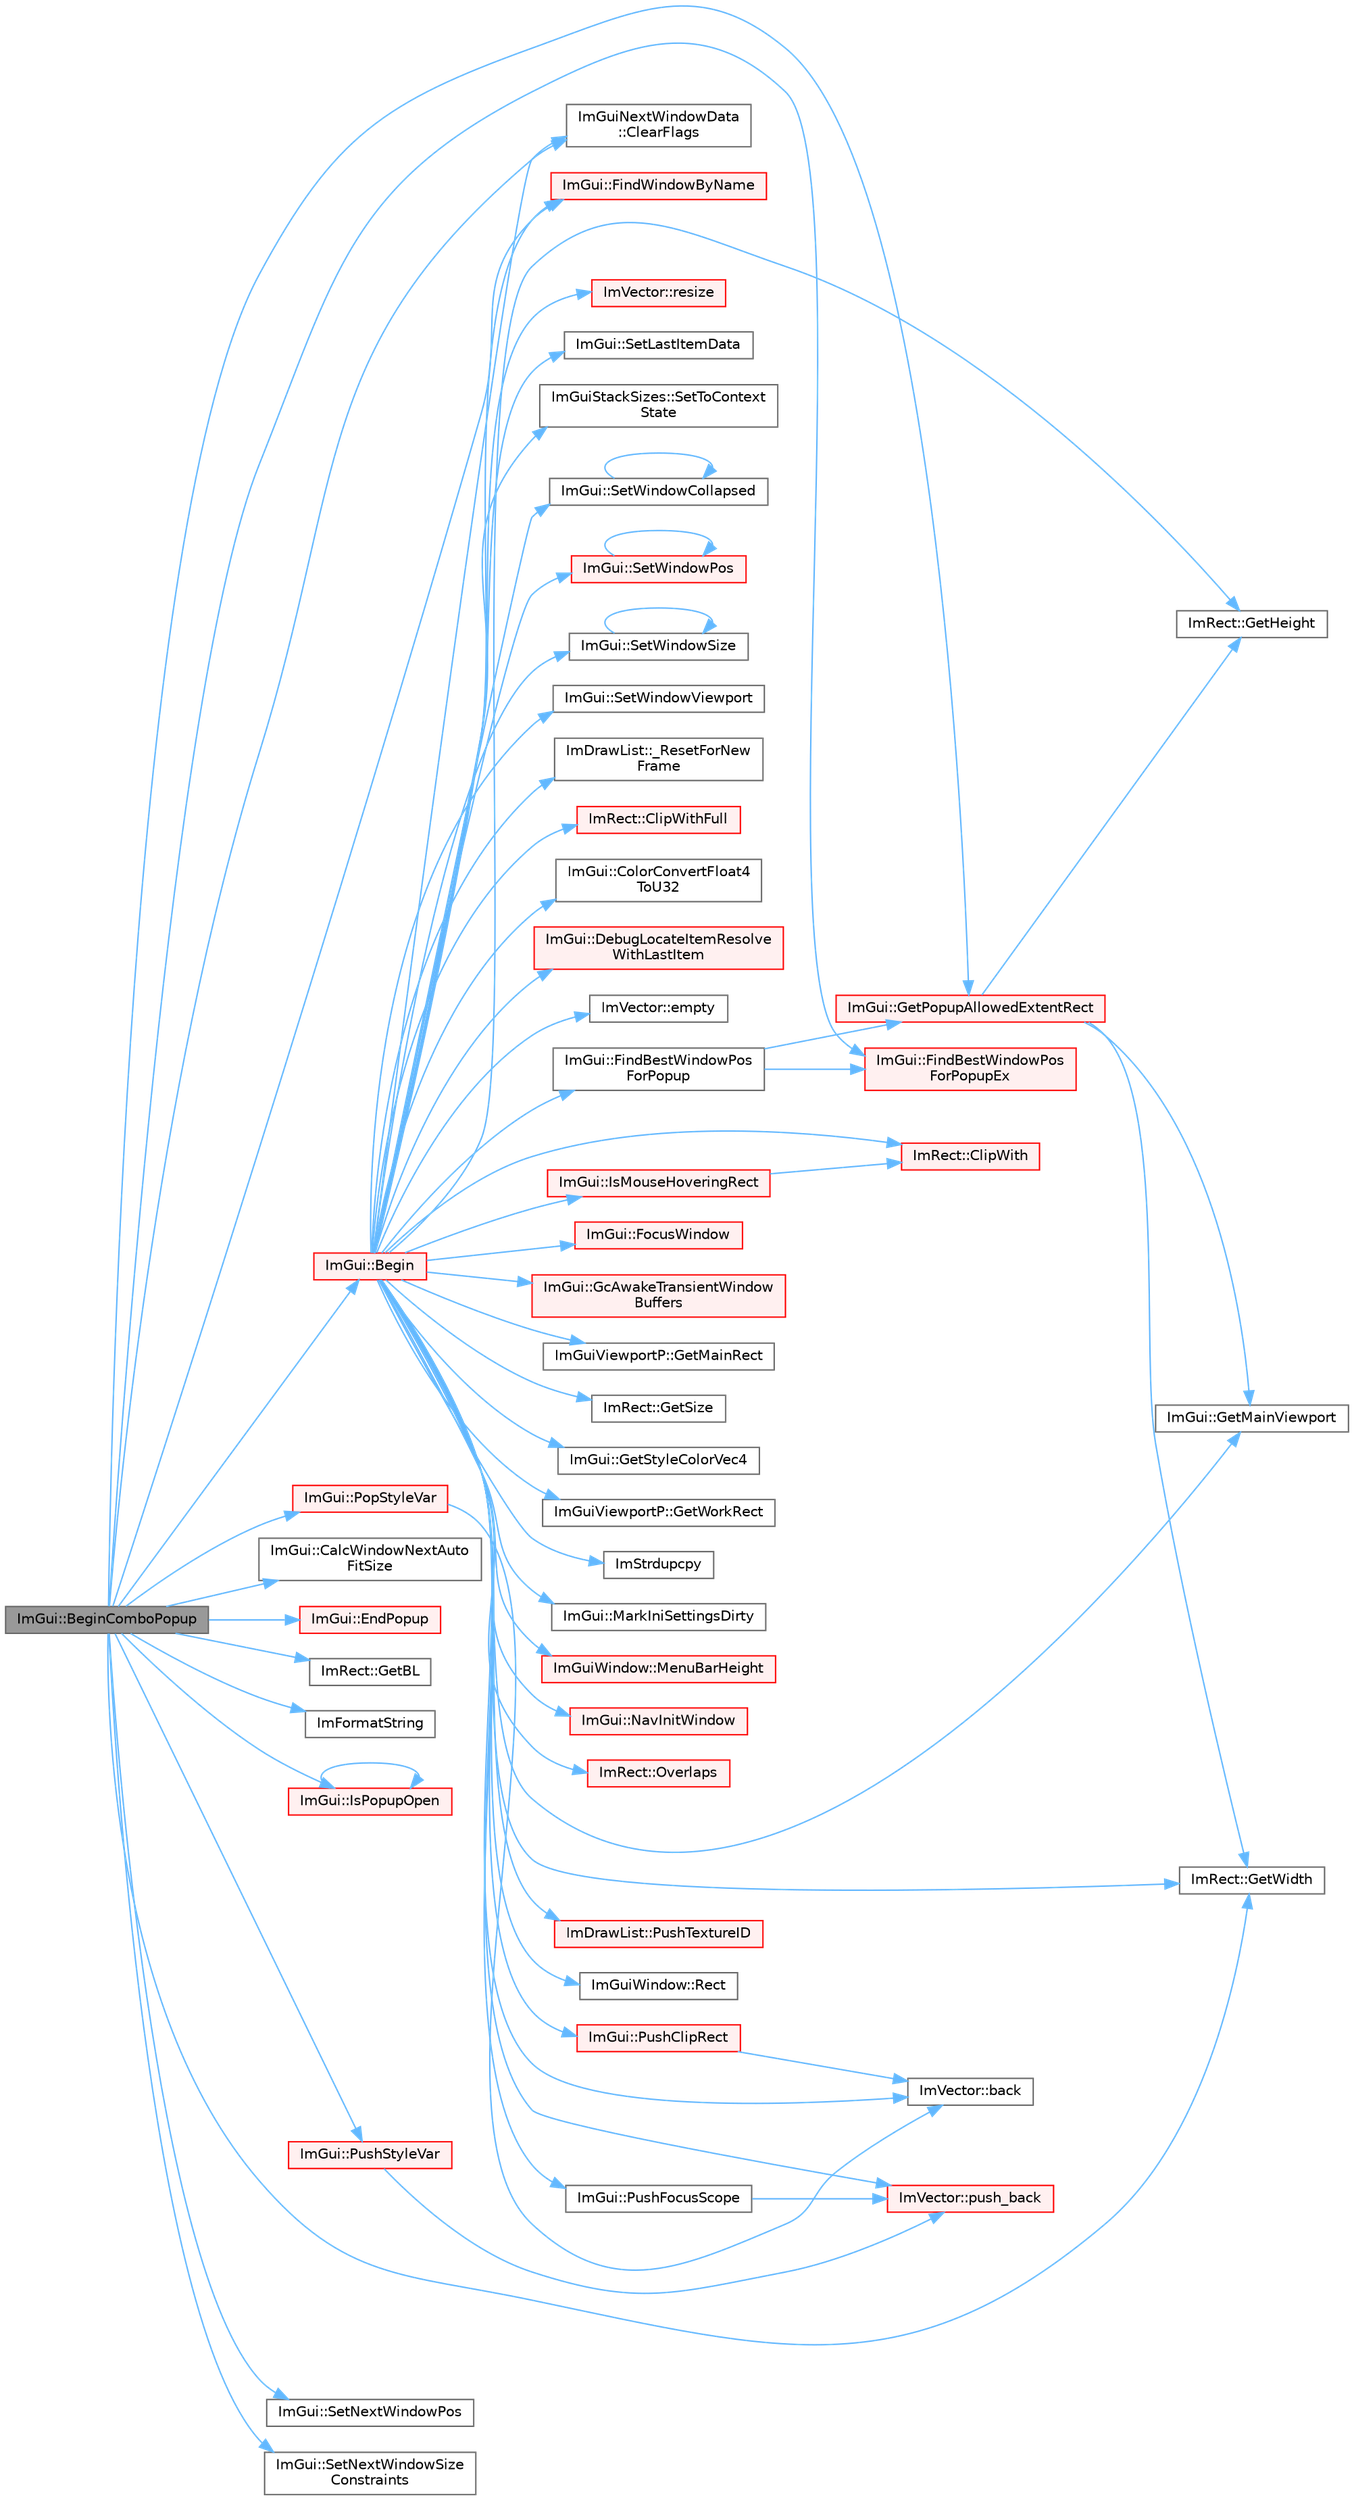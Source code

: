 digraph "ImGui::BeginComboPopup"
{
 // LATEX_PDF_SIZE
  bgcolor="transparent";
  edge [fontname=Helvetica,fontsize=10,labelfontname=Helvetica,labelfontsize=10];
  node [fontname=Helvetica,fontsize=10,shape=box,height=0.2,width=0.4];
  rankdir="LR";
  Node1 [id="Node000001",label="ImGui::BeginComboPopup",height=0.2,width=0.4,color="gray40", fillcolor="grey60", style="filled", fontcolor="black",tooltip=" "];
  Node1 -> Node2 [id="edge1_Node000001_Node000002",color="steelblue1",style="solid",tooltip=" "];
  Node2 [id="Node000002",label="ImGui::Begin",height=0.2,width=0.4,color="red", fillcolor="#FFF0F0", style="filled",URL="$namespace_im_gui.html#a581e58db0bc930bafa4a5d23093a2b99",tooltip=" "];
  Node2 -> Node3 [id="edge2_Node000002_Node000003",color="steelblue1",style="solid",tooltip=" "];
  Node3 [id="Node000003",label="ImDrawList::_ResetForNew\lFrame",height=0.2,width=0.4,color="grey40", fillcolor="white", style="filled",URL="$struct_im_draw_list.html#a5f78fe195b2507e5926560f591141ff3",tooltip=" "];
  Node2 -> Node4 [id="edge3_Node000002_Node000004",color="steelblue1",style="solid",tooltip=" "];
  Node4 [id="Node000004",label="ImVector::back",height=0.2,width=0.4,color="grey40", fillcolor="white", style="filled",URL="$struct_im_vector.html#a2d80e87e81b1b01143c8d8be93e6fde1",tooltip=" "];
  Node2 -> Node5 [id="edge4_Node000002_Node000005",color="steelblue1",style="solid",tooltip=" "];
  Node5 [id="Node000005",label="ImGuiNextWindowData\l::ClearFlags",height=0.2,width=0.4,color="grey40", fillcolor="white", style="filled",URL="$struct_im_gui_next_window_data.html#a9543431fafe3d0627fdecc5fa839487c",tooltip=" "];
  Node2 -> Node6 [id="edge5_Node000002_Node000006",color="steelblue1",style="solid",tooltip=" "];
  Node6 [id="Node000006",label="ImRect::ClipWith",height=0.2,width=0.4,color="red", fillcolor="#FFF0F0", style="filled",URL="$struct_im_rect.html#ac02d5cf6ce0358aea9ed9df43d368f3f",tooltip=" "];
  Node2 -> Node8 [id="edge6_Node000002_Node000008",color="steelblue1",style="solid",tooltip=" "];
  Node8 [id="Node000008",label="ImRect::ClipWithFull",height=0.2,width=0.4,color="red", fillcolor="#FFF0F0", style="filled",URL="$struct_im_rect.html#a32a5aaca4161b5ffa3f352d293a449ff",tooltip=" "];
  Node2 -> Node9 [id="edge7_Node000002_Node000009",color="steelblue1",style="solid",tooltip=" "];
  Node9 [id="Node000009",label="ImGui::ColorConvertFloat4\lToU32",height=0.2,width=0.4,color="grey40", fillcolor="white", style="filled",URL="$namespace_im_gui.html#abe2691de0b1a71c774ab24cc91564a94",tooltip=" "];
  Node2 -> Node10 [id="edge8_Node000002_Node000010",color="steelblue1",style="solid",tooltip=" "];
  Node10 [id="Node000010",label="ImGui::DebugLocateItemResolve\lWithLastItem",height=0.2,width=0.4,color="red", fillcolor="#FFF0F0", style="filled",URL="$namespace_im_gui.html#ae8ab0d7dfc90af8e82db3ed9e7829219",tooltip=" "];
  Node2 -> Node25 [id="edge9_Node000002_Node000025",color="steelblue1",style="solid",tooltip=" "];
  Node25 [id="Node000025",label="ImVector::empty",height=0.2,width=0.4,color="grey40", fillcolor="white", style="filled",URL="$struct_im_vector.html#aa53e48a5272f4bad1099368769514ff1",tooltip=" "];
  Node2 -> Node26 [id="edge10_Node000002_Node000026",color="steelblue1",style="solid",tooltip=" "];
  Node26 [id="Node000026",label="ImGui::FindBestWindowPos\lForPopup",height=0.2,width=0.4,color="grey40", fillcolor="white", style="filled",URL="$namespace_im_gui.html#a310ff87cbe678e2c632bf1f5577a7fbd",tooltip=" "];
  Node26 -> Node27 [id="edge11_Node000026_Node000027",color="steelblue1",style="solid",tooltip=" "];
  Node27 [id="Node000027",label="ImGui::FindBestWindowPos\lForPopupEx",height=0.2,width=0.4,color="red", fillcolor="#FFF0F0", style="filled",URL="$namespace_im_gui.html#ab4a820eead6cd418d7be66e142bf3478",tooltip=" "];
  Node26 -> Node29 [id="edge12_Node000026_Node000029",color="steelblue1",style="solid",tooltip=" "];
  Node29 [id="Node000029",label="ImGui::GetPopupAllowedExtentRect",height=0.2,width=0.4,color="red", fillcolor="#FFF0F0", style="filled",URL="$namespace_im_gui.html#a7204f5be9c8656e604ab88aa9158513c",tooltip=" "];
  Node29 -> Node30 [id="edge13_Node000029_Node000030",color="steelblue1",style="solid",tooltip=" "];
  Node30 [id="Node000030",label="ImRect::GetHeight",height=0.2,width=0.4,color="grey40", fillcolor="white", style="filled",URL="$struct_im_rect.html#a748d8ae9cb26508951ec6e2f2df0625b",tooltip=" "];
  Node29 -> Node31 [id="edge14_Node000029_Node000031",color="steelblue1",style="solid",tooltip=" "];
  Node31 [id="Node000031",label="ImGui::GetMainViewport",height=0.2,width=0.4,color="grey40", fillcolor="white", style="filled",URL="$namespace_im_gui.html#a7bf620af1d66ee7d7b06701894d23e60",tooltip=" "];
  Node29 -> Node32 [id="edge15_Node000029_Node000032",color="steelblue1",style="solid",tooltip=" "];
  Node32 [id="Node000032",label="ImRect::GetWidth",height=0.2,width=0.4,color="grey40", fillcolor="white", style="filled",URL="$struct_im_rect.html#afa75cb8491f20901c96166d17dcddac4",tooltip=" "];
  Node2 -> Node33 [id="edge16_Node000002_Node000033",color="steelblue1",style="solid",tooltip=" "];
  Node33 [id="Node000033",label="ImGui::FindWindowByName",height=0.2,width=0.4,color="red", fillcolor="#FFF0F0", style="filled",URL="$namespace_im_gui.html#abca25f22c02e73d5eb2e9c72c4557813",tooltip=" "];
  Node2 -> Node37 [id="edge17_Node000002_Node000037",color="steelblue1",style="solid",tooltip=" "];
  Node37 [id="Node000037",label="ImGui::FocusWindow",height=0.2,width=0.4,color="red", fillcolor="#FFF0F0", style="filled",URL="$namespace_im_gui.html#a27aa6f2f3aa11778c6d023b1b223f262",tooltip=" "];
  Node2 -> Node58 [id="edge18_Node000002_Node000058",color="steelblue1",style="solid",tooltip=" "];
  Node58 [id="Node000058",label="ImGui::GcAwakeTransientWindow\lBuffers",height=0.2,width=0.4,color="red", fillcolor="#FFF0F0", style="filled",URL="$namespace_im_gui.html#ad70feca33961fb47a8074074a8da2f80",tooltip=" "];
  Node2 -> Node30 [id="edge19_Node000002_Node000030",color="steelblue1",style="solid",tooltip=" "];
  Node2 -> Node59 [id="edge20_Node000002_Node000059",color="steelblue1",style="solid",tooltip=" "];
  Node59 [id="Node000059",label="ImGuiViewportP::GetMainRect",height=0.2,width=0.4,color="grey40", fillcolor="white", style="filled",URL="$struct_im_gui_viewport_p.html#adb4c14f0b0a42bff9c1c0ab1971027f7",tooltip=" "];
  Node2 -> Node31 [id="edge21_Node000002_Node000031",color="steelblue1",style="solid",tooltip=" "];
  Node2 -> Node60 [id="edge22_Node000002_Node000060",color="steelblue1",style="solid",tooltip=" "];
  Node60 [id="Node000060",label="ImRect::GetSize",height=0.2,width=0.4,color="grey40", fillcolor="white", style="filled",URL="$struct_im_rect.html#ae459d9c50003058cfb34519a571aaf33",tooltip=" "];
  Node2 -> Node61 [id="edge23_Node000002_Node000061",color="steelblue1",style="solid",tooltip=" "];
  Node61 [id="Node000061",label="ImGui::GetStyleColorVec4",height=0.2,width=0.4,color="grey40", fillcolor="white", style="filled",URL="$namespace_im_gui.html#ad838e580972e2c4b3da2b0f60754b662",tooltip=" "];
  Node2 -> Node32 [id="edge24_Node000002_Node000032",color="steelblue1",style="solid",tooltip=" "];
  Node2 -> Node62 [id="edge25_Node000002_Node000062",color="steelblue1",style="solid",tooltip=" "];
  Node62 [id="Node000062",label="ImGuiViewportP::GetWorkRect",height=0.2,width=0.4,color="grey40", fillcolor="white", style="filled",URL="$struct_im_gui_viewport_p.html#ae5c3184b73ea080f14e03ecb344b913e",tooltip=" "];
  Node2 -> Node63 [id="edge26_Node000002_Node000063",color="steelblue1",style="solid",tooltip=" "];
  Node63 [id="Node000063",label="ImStrdupcpy",height=0.2,width=0.4,color="grey40", fillcolor="white", style="filled",URL="$imgui_8cpp.html#a06300f2f0f0cd710841ac9e7ef771354",tooltip=" "];
  Node2 -> Node64 [id="edge27_Node000002_Node000064",color="steelblue1",style="solid",tooltip=" "];
  Node64 [id="Node000064",label="ImGui::IsMouseHoveringRect",height=0.2,width=0.4,color="red", fillcolor="#FFF0F0", style="filled",URL="$namespace_im_gui.html#ae0b8ea0e06c457316d6aed6c5b2a1c25",tooltip=" "];
  Node64 -> Node6 [id="edge28_Node000064_Node000006",color="steelblue1",style="solid",tooltip=" "];
  Node2 -> Node66 [id="edge29_Node000002_Node000066",color="steelblue1",style="solid",tooltip=" "];
  Node66 [id="Node000066",label="ImGui::MarkIniSettingsDirty",height=0.2,width=0.4,color="grey40", fillcolor="white", style="filled",URL="$namespace_im_gui.html#aee9b660c1d6786c00fc47c71c66eb1eb",tooltip=" "];
  Node2 -> Node67 [id="edge30_Node000002_Node000067",color="steelblue1",style="solid",tooltip=" "];
  Node67 [id="Node000067",label="ImGuiWindow::MenuBarHeight",height=0.2,width=0.4,color="red", fillcolor="#FFF0F0", style="filled",URL="$struct_im_gui_window.html#acfb8bdad2e3ea6102589813ae32d0364",tooltip=" "];
  Node2 -> Node69 [id="edge31_Node000002_Node000069",color="steelblue1",style="solid",tooltip=" "];
  Node69 [id="Node000069",label="ImGui::NavInitWindow",height=0.2,width=0.4,color="red", fillcolor="#FFF0F0", style="filled",URL="$namespace_im_gui.html#ae46a79d836c4b223c7030ea432e3ec15",tooltip=" "];
  Node2 -> Node72 [id="edge32_Node000002_Node000072",color="steelblue1",style="solid",tooltip=" "];
  Node72 [id="Node000072",label="ImRect::Overlaps",height=0.2,width=0.4,color="red", fillcolor="#FFF0F0", style="filled",URL="$struct_im_rect.html#a0af3bade3781e5e7c6afdf71ccfb0d43",tooltip=" "];
  Node2 -> Node56 [id="edge33_Node000002_Node000056",color="steelblue1",style="solid",tooltip=" "];
  Node56 [id="Node000056",label="ImVector::push_back",height=0.2,width=0.4,color="red", fillcolor="#FFF0F0", style="filled",URL="$struct_im_vector.html#aab5df48e0711a48bd12f3206e08c4108",tooltip=" "];
  Node2 -> Node73 [id="edge34_Node000002_Node000073",color="steelblue1",style="solid",tooltip=" "];
  Node73 [id="Node000073",label="ImGui::PushClipRect",height=0.2,width=0.4,color="red", fillcolor="#FFF0F0", style="filled",URL="$namespace_im_gui.html#a11c8bd8676e1281e15b24c9615b6904a",tooltip=" "];
  Node73 -> Node4 [id="edge35_Node000073_Node000004",color="steelblue1",style="solid",tooltip=" "];
  Node2 -> Node77 [id="edge36_Node000002_Node000077",color="steelblue1",style="solid",tooltip=" "];
  Node77 [id="Node000077",label="ImGui::PushFocusScope",height=0.2,width=0.4,color="grey40", fillcolor="white", style="filled",URL="$namespace_im_gui.html#ad10256d914b625cea7494b26c77b84ec",tooltip=" "];
  Node77 -> Node56 [id="edge37_Node000077_Node000056",color="steelblue1",style="solid",tooltip=" "];
  Node2 -> Node78 [id="edge38_Node000002_Node000078",color="steelblue1",style="solid",tooltip=" "];
  Node78 [id="Node000078",label="ImDrawList::PushTextureID",height=0.2,width=0.4,color="red", fillcolor="#FFF0F0", style="filled",URL="$struct_im_draw_list.html#a7ac41e329a9df911b4823ef0150cee16",tooltip=" "];
  Node2 -> Node80 [id="edge39_Node000002_Node000080",color="steelblue1",style="solid",tooltip=" "];
  Node80 [id="Node000080",label="ImGuiWindow::Rect",height=0.2,width=0.4,color="grey40", fillcolor="white", style="filled",URL="$struct_im_gui_window.html#a147da28bf5d167cbe0a363c4a578dea1",tooltip=" "];
  Node2 -> Node47 [id="edge40_Node000002_Node000047",color="steelblue1",style="solid",tooltip=" "];
  Node47 [id="Node000047",label="ImVector::resize",height=0.2,width=0.4,color="red", fillcolor="#FFF0F0", style="filled",URL="$struct_im_vector.html#ac371dd62e56ae486b1a5038cf07eee56",tooltip=" "];
  Node2 -> Node81 [id="edge41_Node000002_Node000081",color="steelblue1",style="solid",tooltip=" "];
  Node81 [id="Node000081",label="ImGui::SetLastItemData",height=0.2,width=0.4,color="grey40", fillcolor="white", style="filled",URL="$namespace_im_gui.html#a06a6c26188e778755bb9aa83f2726533",tooltip=" "];
  Node2 -> Node82 [id="edge42_Node000002_Node000082",color="steelblue1",style="solid",tooltip=" "];
  Node82 [id="Node000082",label="ImGuiStackSizes::SetToContext\lState",height=0.2,width=0.4,color="grey40", fillcolor="white", style="filled",URL="$struct_im_gui_stack_sizes.html#a7dd94b563bf4547685bc93fc00f58543",tooltip=" "];
  Node2 -> Node83 [id="edge43_Node000002_Node000083",color="steelblue1",style="solid",tooltip=" "];
  Node83 [id="Node000083",label="ImGui::SetWindowCollapsed",height=0.2,width=0.4,color="grey40", fillcolor="white", style="filled",URL="$namespace_im_gui.html#ab5445711a74e0e1a58d1e464cdda252f",tooltip=" "];
  Node83 -> Node83 [id="edge44_Node000083_Node000083",color="steelblue1",style="solid",tooltip=" "];
  Node2 -> Node84 [id="edge45_Node000002_Node000084",color="steelblue1",style="solid",tooltip=" "];
  Node84 [id="Node000084",label="ImGui::SetWindowPos",height=0.2,width=0.4,color="red", fillcolor="#FFF0F0", style="filled",URL="$namespace_im_gui.html#aaa81e004de4c0a5cedb836e92e8aa0e5",tooltip=" "];
  Node84 -> Node84 [id="edge46_Node000084_Node000084",color="steelblue1",style="solid",tooltip=" "];
  Node2 -> Node86 [id="edge47_Node000002_Node000086",color="steelblue1",style="solid",tooltip=" "];
  Node86 [id="Node000086",label="ImGui::SetWindowSize",height=0.2,width=0.4,color="grey40", fillcolor="white", style="filled",URL="$namespace_im_gui.html#a657c6cc2246485332f608a5204447ea1",tooltip=" "];
  Node86 -> Node86 [id="edge48_Node000086_Node000086",color="steelblue1",style="solid",tooltip=" "];
  Node2 -> Node87 [id="edge49_Node000002_Node000087",color="steelblue1",style="solid",tooltip=" "];
  Node87 [id="Node000087",label="ImGui::SetWindowViewport",height=0.2,width=0.4,color="grey40", fillcolor="white", style="filled",URL="$namespace_im_gui.html#ada7b6ffaa06eb1ef3422766fecce6866",tooltip=" "];
  Node1 -> Node93 [id="edge50_Node000001_Node000093",color="steelblue1",style="solid",tooltip=" "];
  Node93 [id="Node000093",label="ImGui::CalcWindowNextAuto\lFitSize",height=0.2,width=0.4,color="grey40", fillcolor="white", style="filled",URL="$namespace_im_gui.html#aa306c009063e86091ed61d80d4d231f6",tooltip=" "];
  Node1 -> Node5 [id="edge51_Node000001_Node000005",color="steelblue1",style="solid",tooltip=" "];
  Node1 -> Node94 [id="edge52_Node000001_Node000094",color="steelblue1",style="solid",tooltip=" "];
  Node94 [id="Node000094",label="ImGui::EndPopup",height=0.2,width=0.4,color="red", fillcolor="#FFF0F0", style="filled",URL="$namespace_im_gui.html#aa6a9b5696f2ea7eed7683425fc77b8f2",tooltip=" "];
  Node1 -> Node27 [id="edge53_Node000001_Node000027",color="steelblue1",style="solid",tooltip=" "];
  Node1 -> Node33 [id="edge54_Node000001_Node000033",color="steelblue1",style="solid",tooltip=" "];
  Node1 -> Node137 [id="edge55_Node000001_Node000137",color="steelblue1",style="solid",tooltip=" "];
  Node137 [id="Node000137",label="ImRect::GetBL",height=0.2,width=0.4,color="grey40", fillcolor="white", style="filled",URL="$struct_im_rect.html#a59d9751bc7be6745dddf5b83b9155669",tooltip=" "];
  Node1 -> Node29 [id="edge56_Node000001_Node000029",color="steelblue1",style="solid",tooltip=" "];
  Node1 -> Node32 [id="edge57_Node000001_Node000032",color="steelblue1",style="solid",tooltip=" "];
  Node1 -> Node107 [id="edge58_Node000001_Node000107",color="steelblue1",style="solid",tooltip=" "];
  Node107 [id="Node000107",label="ImFormatString",height=0.2,width=0.4,color="grey40", fillcolor="white", style="filled",URL="$imgui_8cpp.html#a75ccaf7d676b1f567ba888ae42ac3809",tooltip=" "];
  Node1 -> Node138 [id="edge59_Node000001_Node000138",color="steelblue1",style="solid",tooltip=" "];
  Node138 [id="Node000138",label="ImGui::IsPopupOpen",height=0.2,width=0.4,color="red", fillcolor="#FFF0F0", style="filled",URL="$namespace_im_gui.html#a0e351145d0936e79948094166757712e",tooltip=" "];
  Node138 -> Node138 [id="edge60_Node000138_Node000138",color="steelblue1",style="solid",tooltip=" "];
  Node1 -> Node139 [id="edge61_Node000001_Node000139",color="steelblue1",style="solid",tooltip=" "];
  Node139 [id="Node000139",label="ImGui::PopStyleVar",height=0.2,width=0.4,color="red", fillcolor="#FFF0F0", style="filled",URL="$namespace_im_gui.html#a14116e57d81e326adef2a702e65781d4",tooltip=" "];
  Node139 -> Node4 [id="edge62_Node000139_Node000004",color="steelblue1",style="solid",tooltip=" "];
  Node1 -> Node142 [id="edge63_Node000001_Node000142",color="steelblue1",style="solid",tooltip=" "];
  Node142 [id="Node000142",label="ImGui::PushStyleVar",height=0.2,width=0.4,color="red", fillcolor="#FFF0F0", style="filled",URL="$namespace_im_gui.html#aab3f43009094462cf2a5eb554785949b",tooltip=" "];
  Node142 -> Node56 [id="edge64_Node000142_Node000056",color="steelblue1",style="solid",tooltip=" "];
  Node1 -> Node143 [id="edge65_Node000001_Node000143",color="steelblue1",style="solid",tooltip=" "];
  Node143 [id="Node000143",label="ImGui::SetNextWindowPos",height=0.2,width=0.4,color="grey40", fillcolor="white", style="filled",URL="$namespace_im_gui.html#afbccd31113430670b5ab2bf0d6f509bf",tooltip=" "];
  Node1 -> Node144 [id="edge66_Node000001_Node000144",color="steelblue1",style="solid",tooltip=" "];
  Node144 [id="Node000144",label="ImGui::SetNextWindowSize\lConstraints",height=0.2,width=0.4,color="grey40", fillcolor="white", style="filled",URL="$namespace_im_gui.html#a157d5bcc362951e77eb3236864e879ce",tooltip=" "];
}
